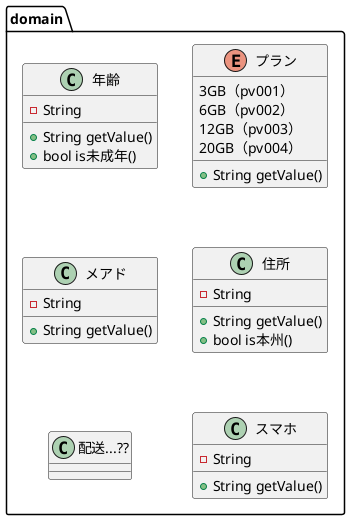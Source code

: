 @startuml

package domain {
  enum プラン {
    3GB（pv001）
    6GB（pv002）
    12GB（pv003）
    20GB（pv004）
    + String getValue()
  }

  class 年齢 {
    - String
    + String getValue()
    + bool is未成年()
  }

  class メアド {
    - String
    + String getValue()
  }

  class スマホ {
    - String
    + String getValue()
  }

  class 住所 {
    - String
    + String getValue()
    + bool is本州()
  }

  class "配送...??" as 配送

  プラン -[hidden]d-> 住所
  年齢 -[hidden]d-> メアド
  メアド -[hidden]d-> 配送
  住所 -[hidden]d-> スマホ
}

@enduml